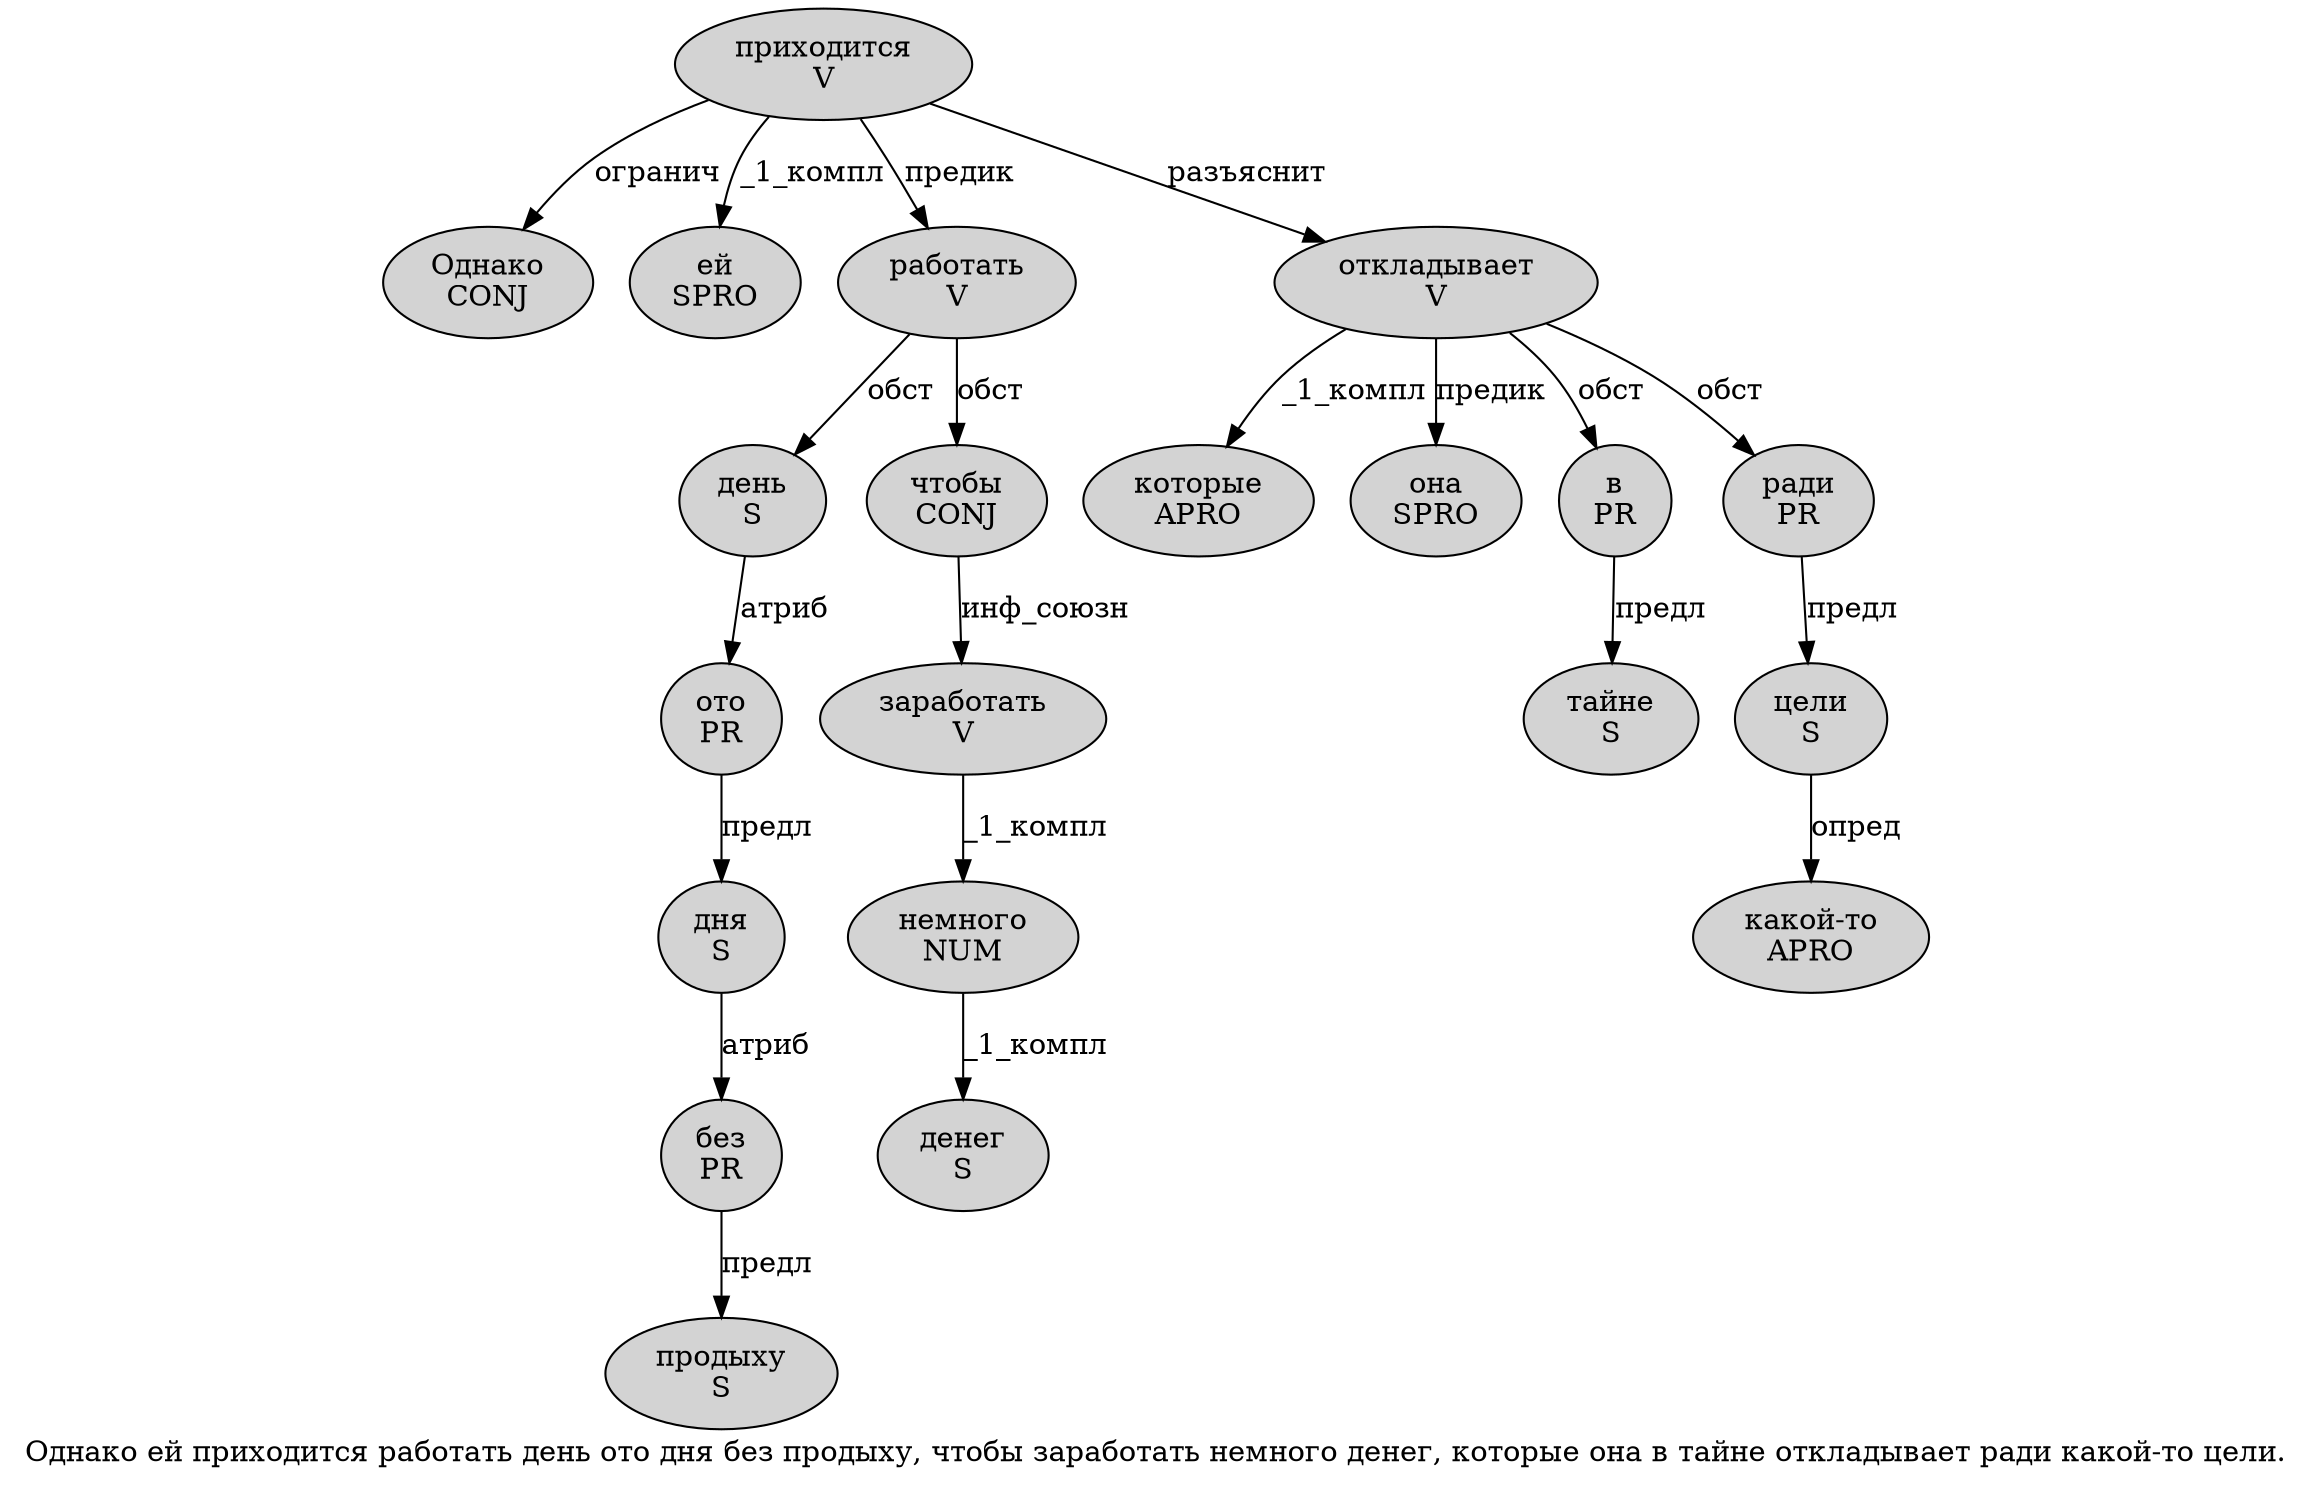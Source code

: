 digraph SENTENCE_1318 {
	graph [label="Однако ей приходится работать день ото дня без продыху, чтобы заработать немного денег, которые она в тайне откладывает ради какой-то цели."]
	node [style=filled]
		0 [label="Однако
CONJ" color="" fillcolor=lightgray penwidth=1 shape=ellipse]
		1 [label="ей
SPRO" color="" fillcolor=lightgray penwidth=1 shape=ellipse]
		2 [label="приходится
V" color="" fillcolor=lightgray penwidth=1 shape=ellipse]
		3 [label="работать
V" color="" fillcolor=lightgray penwidth=1 shape=ellipse]
		4 [label="день
S" color="" fillcolor=lightgray penwidth=1 shape=ellipse]
		5 [label="ото
PR" color="" fillcolor=lightgray penwidth=1 shape=ellipse]
		6 [label="дня
S" color="" fillcolor=lightgray penwidth=1 shape=ellipse]
		7 [label="без
PR" color="" fillcolor=lightgray penwidth=1 shape=ellipse]
		8 [label="продыху
S" color="" fillcolor=lightgray penwidth=1 shape=ellipse]
		10 [label="чтобы
CONJ" color="" fillcolor=lightgray penwidth=1 shape=ellipse]
		11 [label="заработать
V" color="" fillcolor=lightgray penwidth=1 shape=ellipse]
		12 [label="немного
NUM" color="" fillcolor=lightgray penwidth=1 shape=ellipse]
		13 [label="денег
S" color="" fillcolor=lightgray penwidth=1 shape=ellipse]
		15 [label="которые
APRO" color="" fillcolor=lightgray penwidth=1 shape=ellipse]
		16 [label="она
SPRO" color="" fillcolor=lightgray penwidth=1 shape=ellipse]
		17 [label="в
PR" color="" fillcolor=lightgray penwidth=1 shape=ellipse]
		18 [label="тайне
S" color="" fillcolor=lightgray penwidth=1 shape=ellipse]
		19 [label="откладывает
V" color="" fillcolor=lightgray penwidth=1 shape=ellipse]
		20 [label="ради
PR" color="" fillcolor=lightgray penwidth=1 shape=ellipse]
		21 [label="какой-то
APRO" color="" fillcolor=lightgray penwidth=1 shape=ellipse]
		22 [label="цели
S" color="" fillcolor=lightgray penwidth=1 shape=ellipse]
			11 -> 12 [label="_1_компл"]
			19 -> 15 [label="_1_компл"]
			19 -> 16 [label="предик"]
			19 -> 17 [label="обст"]
			19 -> 20 [label="обст"]
			22 -> 21 [label="опред"]
			3 -> 4 [label="обст"]
			3 -> 10 [label="обст"]
			17 -> 18 [label="предл"]
			2 -> 0 [label="огранич"]
			2 -> 1 [label="_1_компл"]
			2 -> 3 [label="предик"]
			2 -> 19 [label="разъяснит"]
			5 -> 6 [label="предл"]
			6 -> 7 [label="атриб"]
			10 -> 11 [label="инф_союзн"]
			4 -> 5 [label="атриб"]
			7 -> 8 [label="предл"]
			12 -> 13 [label="_1_компл"]
			20 -> 22 [label="предл"]
}